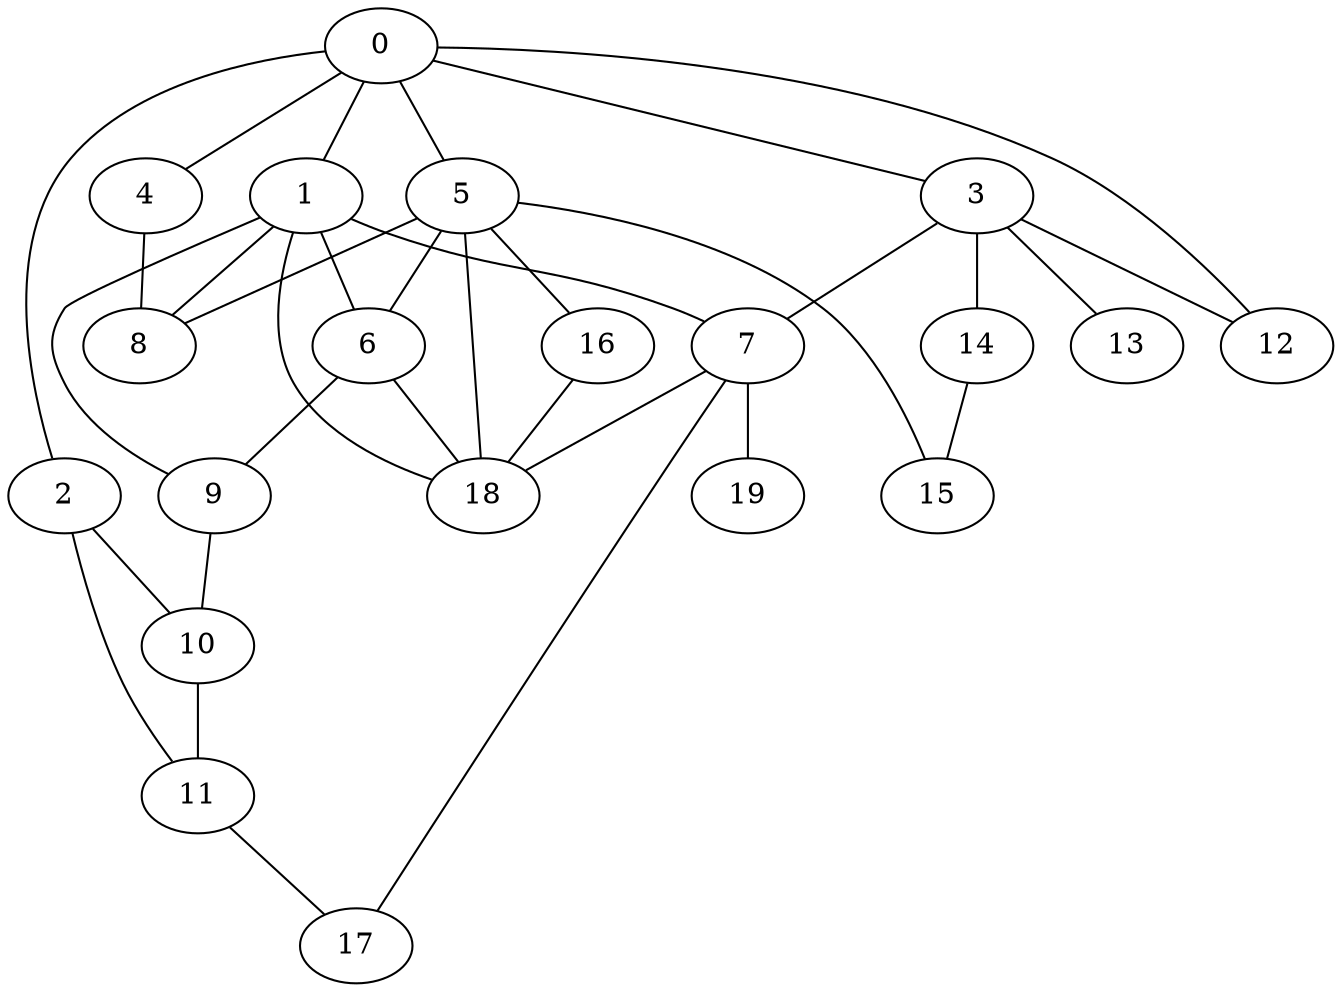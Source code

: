 graph graphname {0--1
0--2
0--3
0--4
0--5
0--12
1--6
1--7
1--8
1--9
1--18
2--10
2--11
3--7
3--12
3--13
3--14
4--8
5--6
5--8
5--15
5--16
5--18
6--9
6--18
7--17
7--18
7--19
9--10
10--11
11--17
14--15
16--18
}
